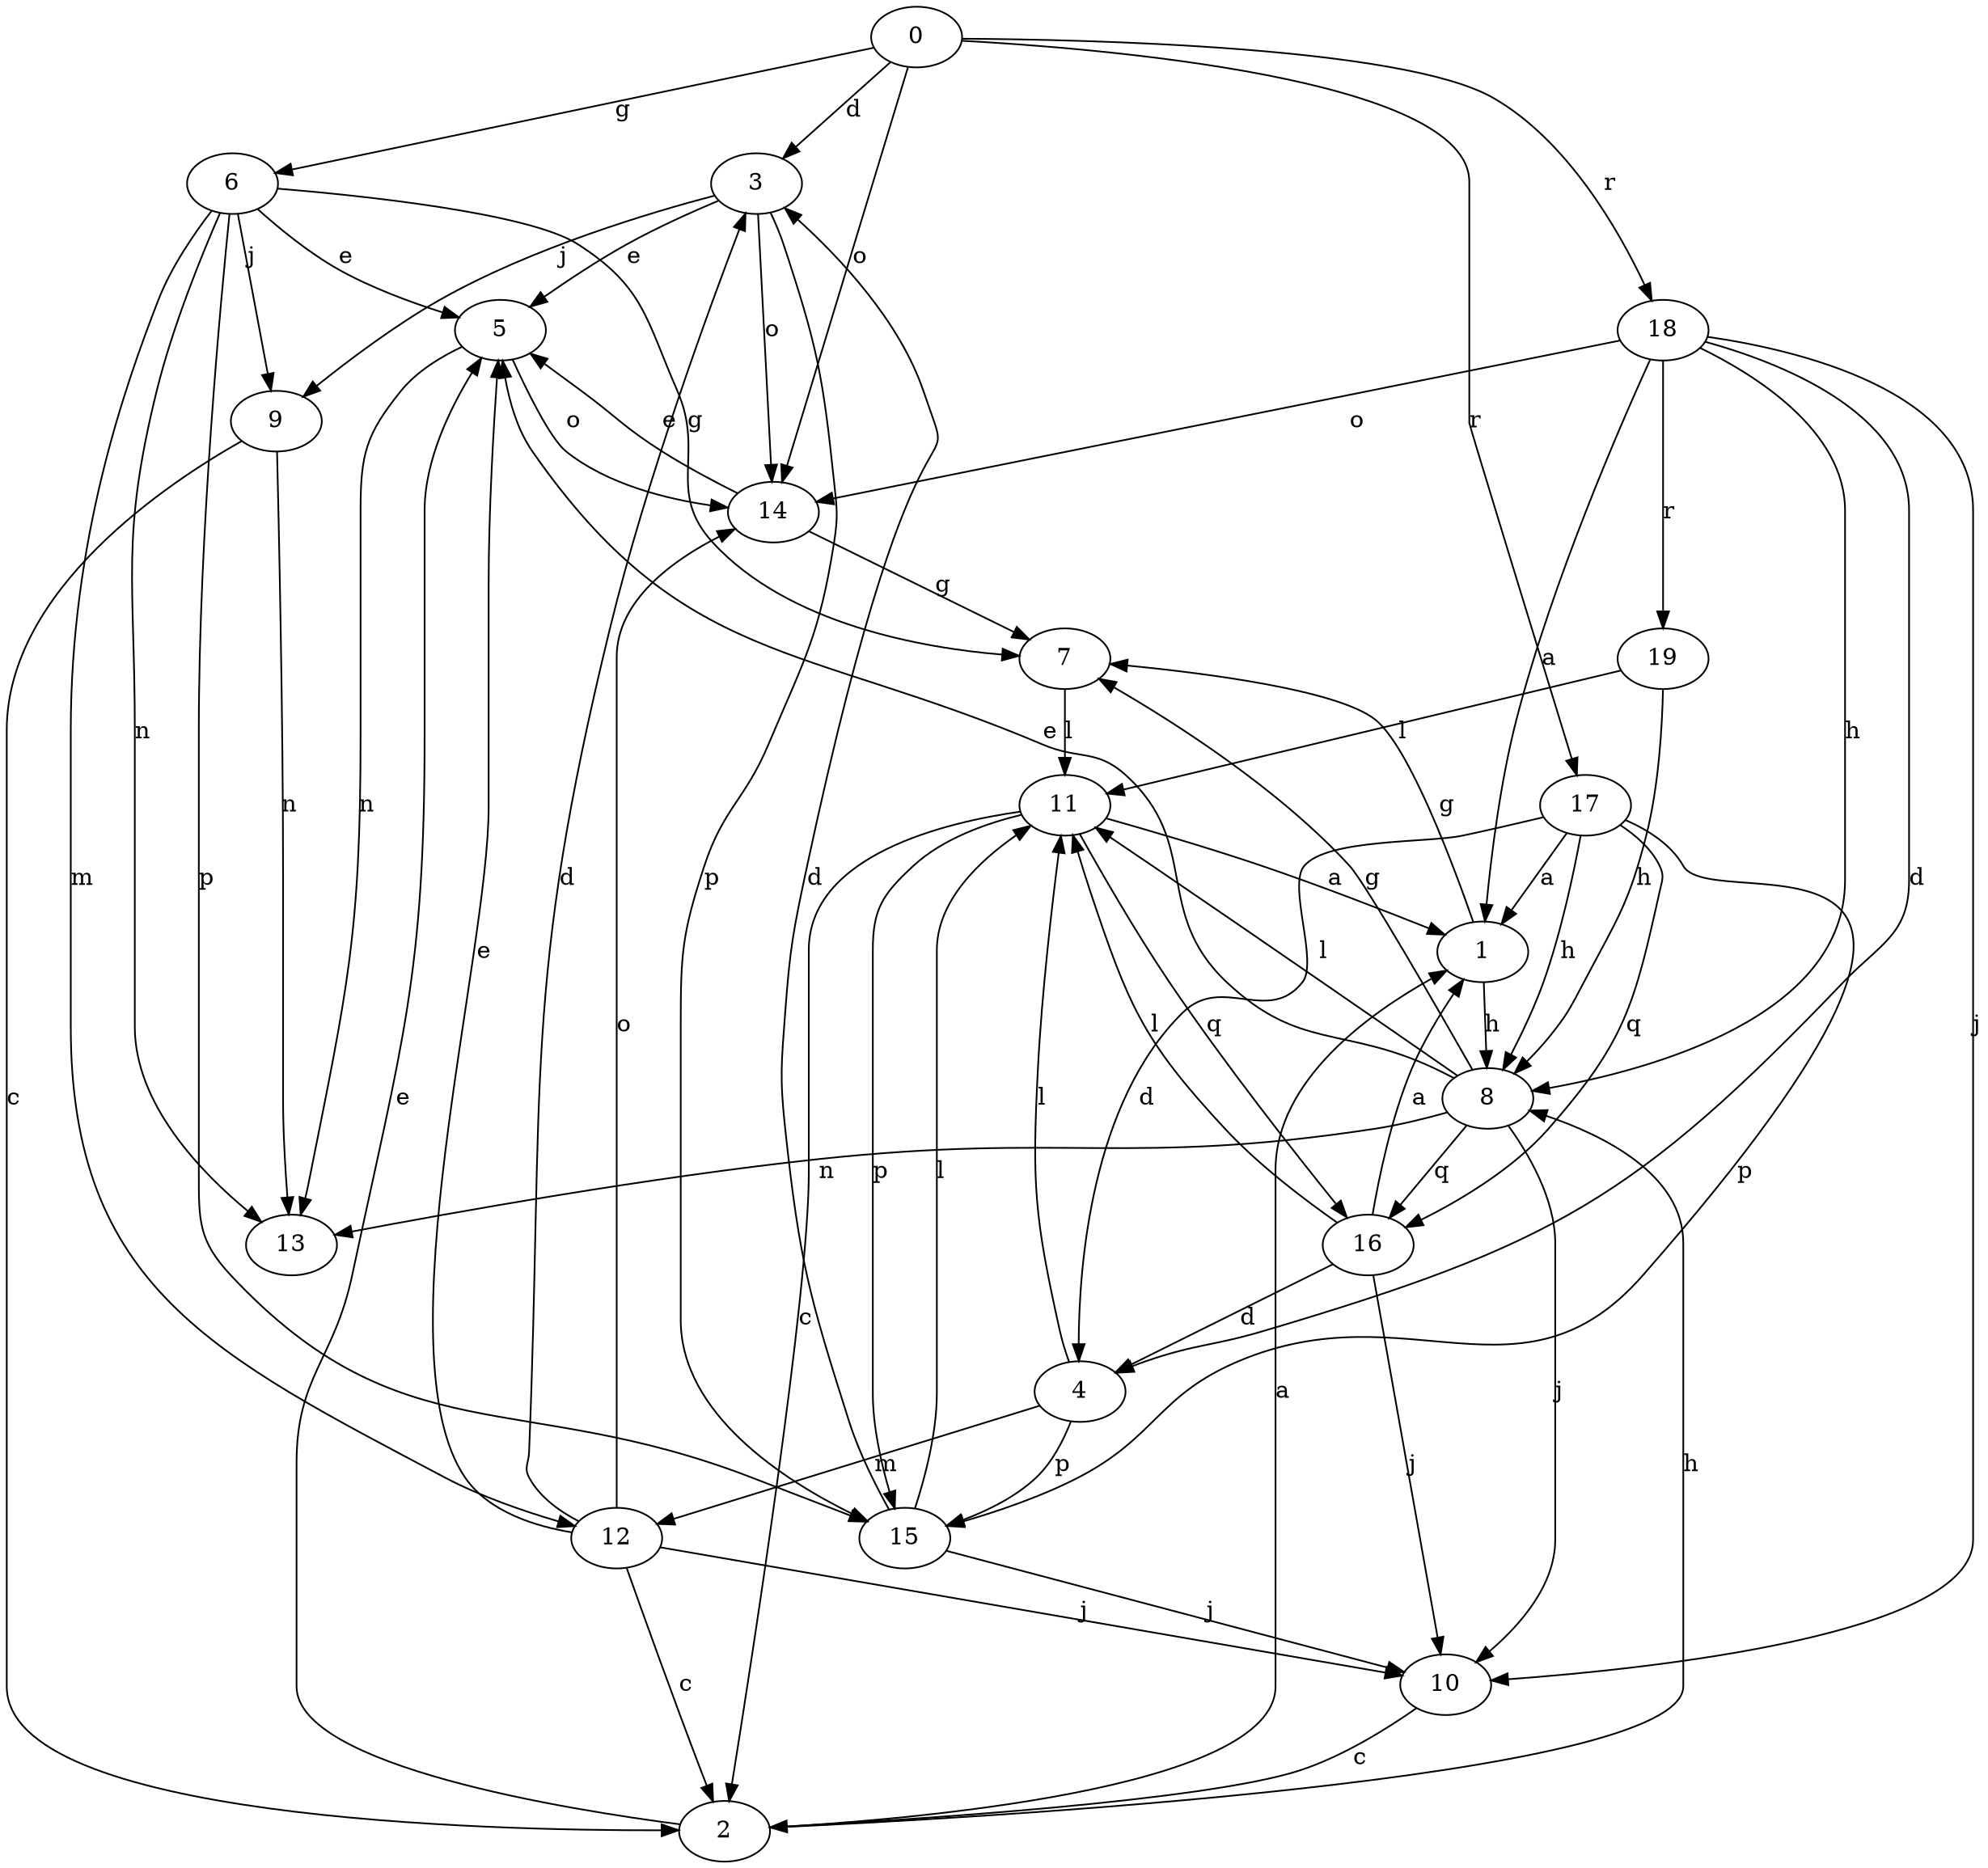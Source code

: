 strict digraph  {
0;
1;
2;
3;
4;
5;
6;
7;
8;
9;
10;
11;
12;
13;
14;
15;
16;
17;
18;
19;
0 -> 3  [label=d];
0 -> 6  [label=g];
0 -> 14  [label=o];
0 -> 17  [label=r];
0 -> 18  [label=r];
1 -> 7  [label=g];
1 -> 8  [label=h];
2 -> 1  [label=a];
2 -> 5  [label=e];
2 -> 8  [label=h];
3 -> 5  [label=e];
3 -> 9  [label=j];
3 -> 14  [label=o];
3 -> 15  [label=p];
4 -> 11  [label=l];
4 -> 12  [label=m];
4 -> 15  [label=p];
5 -> 13  [label=n];
5 -> 14  [label=o];
6 -> 5  [label=e];
6 -> 7  [label=g];
6 -> 9  [label=j];
6 -> 12  [label=m];
6 -> 13  [label=n];
6 -> 15  [label=p];
7 -> 11  [label=l];
8 -> 5  [label=e];
8 -> 7  [label=g];
8 -> 10  [label=j];
8 -> 11  [label=l];
8 -> 13  [label=n];
8 -> 16  [label=q];
9 -> 2  [label=c];
9 -> 13  [label=n];
10 -> 2  [label=c];
11 -> 1  [label=a];
11 -> 2  [label=c];
11 -> 15  [label=p];
11 -> 16  [label=q];
12 -> 2  [label=c];
12 -> 3  [label=d];
12 -> 5  [label=e];
12 -> 10  [label=j];
12 -> 14  [label=o];
14 -> 5  [label=e];
14 -> 7  [label=g];
15 -> 3  [label=d];
15 -> 10  [label=j];
15 -> 11  [label=l];
16 -> 1  [label=a];
16 -> 4  [label=d];
16 -> 10  [label=j];
16 -> 11  [label=l];
17 -> 1  [label=a];
17 -> 4  [label=d];
17 -> 8  [label=h];
17 -> 15  [label=p];
17 -> 16  [label=q];
18 -> 1  [label=a];
18 -> 4  [label=d];
18 -> 8  [label=h];
18 -> 10  [label=j];
18 -> 14  [label=o];
18 -> 19  [label=r];
19 -> 8  [label=h];
19 -> 11  [label=l];
}
